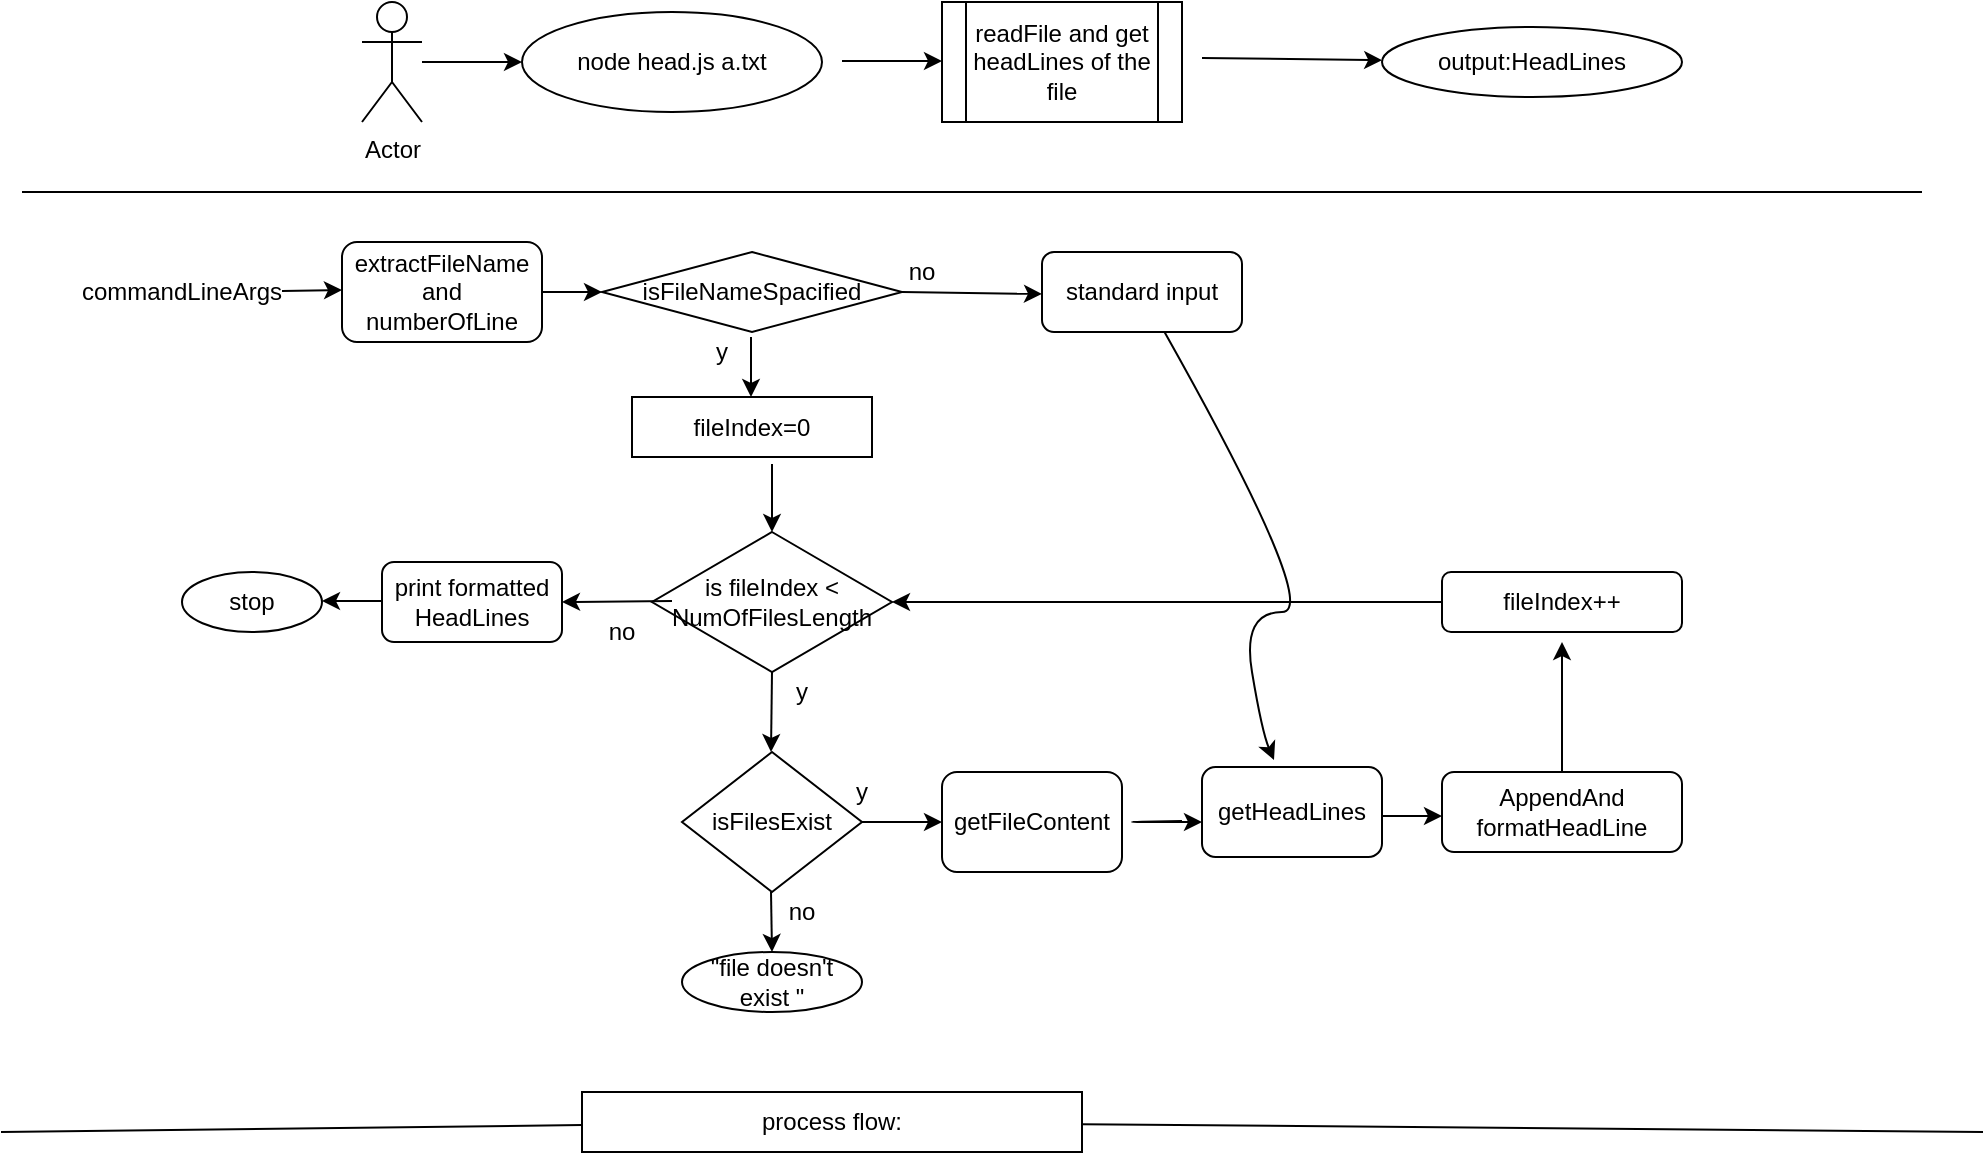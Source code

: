 <mxfile version="12.4.3" type="device" pages="1"><diagram id="Q0LDtlJ6Y4QrOsVpscEi" name="Page-1"><mxGraphModel dx="1710" dy="465" grid="1" gridSize="10" guides="1" tooltips="1" connect="1" arrows="1" fold="1" page="1" pageScale="1" pageWidth="827" pageHeight="1169" math="0" shadow="0"><root><mxCell id="0"/><mxCell id="1" parent="0"/><mxCell id="5aYO0_VWZxSA6ll35MJK-1" value="node head.js a.txt" style="ellipse;whiteSpace=wrap;html=1;" vertex="1" parent="1"><mxGeometry x="90" y="40" width="150" height="50" as="geometry"/></mxCell><mxCell id="5aYO0_VWZxSA6ll35MJK-4" style="edgeStyle=orthogonalEdgeStyle;rounded=0;orthogonalLoop=1;jettySize=auto;html=1;exitX=0.5;exitY=1;exitDx=0;exitDy=0;" edge="1" parent="1" source="5aYO0_VWZxSA6ll35MJK-1" target="5aYO0_VWZxSA6ll35MJK-1"><mxGeometry relative="1" as="geometry"/></mxCell><mxCell id="5aYO0_VWZxSA6ll35MJK-6" value="Actor" style="shape=umlActor;verticalLabelPosition=bottom;labelBackgroundColor=#ffffff;verticalAlign=top;html=1;outlineConnect=0;" vertex="1" parent="1"><mxGeometry x="10" y="35" width="30" height="60" as="geometry"/></mxCell><mxCell id="5aYO0_VWZxSA6ll35MJK-7" value="" style="endArrow=classic;html=1;" edge="1" parent="1"><mxGeometry width="50" height="50" relative="1" as="geometry"><mxPoint x="40" y="65" as="sourcePoint"/><mxPoint x="90" y="65" as="targetPoint"/></mxGeometry></mxCell><mxCell id="5aYO0_VWZxSA6ll35MJK-15" value="" style="endArrow=classic;html=1;" edge="1" parent="1"><mxGeometry width="50" height="50" relative="1" as="geometry"><mxPoint x="250" y="64.5" as="sourcePoint"/><mxPoint x="300" y="64.5" as="targetPoint"/></mxGeometry></mxCell><mxCell id="5aYO0_VWZxSA6ll35MJK-20" value="readFile and get headLines of the file" style="shape=process;whiteSpace=wrap;html=1;backgroundOutline=1;" vertex="1" parent="1"><mxGeometry x="300" y="35" width="120" height="60" as="geometry"/></mxCell><mxCell id="5aYO0_VWZxSA6ll35MJK-21" value="" style="endArrow=classic;html=1;" edge="1" parent="1" target="5aYO0_VWZxSA6ll35MJK-22"><mxGeometry width="50" height="50" relative="1" as="geometry"><mxPoint x="430" y="63" as="sourcePoint"/><mxPoint x="490" y="70" as="targetPoint"/></mxGeometry></mxCell><mxCell id="5aYO0_VWZxSA6ll35MJK-22" value="output:HeadLines" style="ellipse;whiteSpace=wrap;html=1;" vertex="1" parent="1"><mxGeometry x="520" y="47.5" width="150" height="35" as="geometry"/></mxCell><mxCell id="5aYO0_VWZxSA6ll35MJK-23" value="" style="endArrow=none;html=1;" edge="1" parent="1"><mxGeometry width="50" height="50" relative="1" as="geometry"><mxPoint x="-160" y="130" as="sourcePoint"/><mxPoint x="790" y="130" as="targetPoint"/></mxGeometry></mxCell><mxCell id="5aYO0_VWZxSA6ll35MJK-24" value="" style="endArrow=none;html=1;" edge="1" parent="1" source="5aYO0_VWZxSA6ll35MJK-35"><mxGeometry width="50" height="50" relative="1" as="geometry"><mxPoint x="-170.5" y="600" as="sourcePoint"/><mxPoint x="820.5" y="600" as="targetPoint"/></mxGeometry></mxCell><mxCell id="5aYO0_VWZxSA6ll35MJK-25" value="isFilesExist" style="rhombus;whiteSpace=wrap;html=1;" vertex="1" parent="1"><mxGeometry x="170" y="410" width="90" height="70" as="geometry"/></mxCell><mxCell id="5aYO0_VWZxSA6ll35MJK-33" value="&quot;file doesn't exist &quot;" style="ellipse;whiteSpace=wrap;html=1;" vertex="1" parent="1"><mxGeometry x="170" y="510" width="90" height="30" as="geometry"/></mxCell><mxCell id="5aYO0_VWZxSA6ll35MJK-37" value="getFileContent" style="rounded=1;whiteSpace=wrap;html=1;" vertex="1" parent="1"><mxGeometry x="300" y="420" width="90" height="50" as="geometry"/></mxCell><mxCell id="5aYO0_VWZxSA6ll35MJK-38" value="extractFileName and numberOfLine" style="rounded=1;whiteSpace=wrap;html=1;" vertex="1" parent="1"><mxGeometry y="155" width="100" height="50" as="geometry"/></mxCell><mxCell id="5aYO0_VWZxSA6ll35MJK-39" value="getHeadLines" style="rounded=1;whiteSpace=wrap;html=1;" vertex="1" parent="1"><mxGeometry x="430" y="417.5" width="90" height="45" as="geometry"/></mxCell><mxCell id="5aYO0_VWZxSA6ll35MJK-40" value="AppendAnd&lt;br&gt;formatHeadLine" style="rounded=1;whiteSpace=wrap;html=1;" vertex="1" parent="1"><mxGeometry x="550" y="420" width="120" height="40" as="geometry"/></mxCell><mxCell id="5aYO0_VWZxSA6ll35MJK-41" value="print formatted HeadLines" style="rounded=1;whiteSpace=wrap;html=1;" vertex="1" parent="1"><mxGeometry x="20" y="315" width="90" height="40" as="geometry"/></mxCell><mxCell id="5aYO0_VWZxSA6ll35MJK-43" value="" style="endArrow=classic;html=1;exitX=1;exitY=0.5;exitDx=0;exitDy=0;" edge="1" parent="1" source="5aYO0_VWZxSA6ll35MJK-38"><mxGeometry width="50" height="50" relative="1" as="geometry"><mxPoint x="120" y="270" as="sourcePoint"/><mxPoint x="130" y="180" as="targetPoint"/></mxGeometry></mxCell><mxCell id="5aYO0_VWZxSA6ll35MJK-44" value="" style="endArrow=classic;html=1;exitX=1;exitY=0.5;exitDx=0;exitDy=0;entryX=0;entryY=0.5;entryDx=0;entryDy=0;" edge="1" parent="1" source="5aYO0_VWZxSA6ll35MJK-25" target="5aYO0_VWZxSA6ll35MJK-37"><mxGeometry width="50" height="50" relative="1" as="geometry"><mxPoint x="230" y="310" as="sourcePoint"/><mxPoint x="280" y="260" as="targetPoint"/></mxGeometry></mxCell><mxCell id="5aYO0_VWZxSA6ll35MJK-45" value="" style="endArrow=classic;html=1;" edge="1" parent="1"><mxGeometry width="50" height="50" relative="1" as="geometry"><mxPoint x="214.5" y="480" as="sourcePoint"/><mxPoint x="215" y="510" as="targetPoint"/></mxGeometry></mxCell><mxCell id="5aYO0_VWZxSA6ll35MJK-46" value="y" style="text;html=1;strokeColor=none;fillColor=none;align=center;verticalAlign=middle;whiteSpace=wrap;rounded=0;" vertex="1" parent="1"><mxGeometry x="230" y="242.5" width="40" height="20" as="geometry"/></mxCell><mxCell id="5aYO0_VWZxSA6ll35MJK-49" value="no" style="text;html=1;strokeColor=none;fillColor=none;align=center;verticalAlign=middle;whiteSpace=wrap;rounded=0;" vertex="1" parent="1"><mxGeometry x="210" y="480" width="40" height="20" as="geometry"/></mxCell><mxCell id="5aYO0_VWZxSA6ll35MJK-50" value="" style="endArrow=classic;html=1;" edge="1" parent="1"><mxGeometry width="50" height="50" relative="1" as="geometry"><mxPoint x="420" y="444.5" as="sourcePoint"/><mxPoint x="430" y="445" as="targetPoint"/><Array as="points"><mxPoint x="390" y="445"/><mxPoint x="420" y="445"/></Array></mxGeometry></mxCell><mxCell id="5aYO0_VWZxSA6ll35MJK-52" value="" style="endArrow=classic;html=1;" edge="1" parent="1"><mxGeometry width="50" height="50" relative="1" as="geometry"><mxPoint x="520" y="442" as="sourcePoint"/><mxPoint x="550" y="442" as="targetPoint"/></mxGeometry></mxCell><mxCell id="5aYO0_VWZxSA6ll35MJK-59" value="isFileNameSpacified" style="rhombus;whiteSpace=wrap;html=1;" vertex="1" parent="1"><mxGeometry x="130" y="160" width="150" height="40" as="geometry"/></mxCell><mxCell id="5aYO0_VWZxSA6ll35MJK-61" value="y" style="text;html=1;strokeColor=none;fillColor=none;align=center;verticalAlign=middle;whiteSpace=wrap;rounded=0;" vertex="1" parent="1"><mxGeometry x="170" y="200" width="40" height="20" as="geometry"/></mxCell><mxCell id="5aYO0_VWZxSA6ll35MJK-63" value="no" style="text;html=1;strokeColor=none;fillColor=none;align=center;verticalAlign=middle;whiteSpace=wrap;rounded=0;" vertex="1" parent="1"><mxGeometry x="270" y="160" width="40" height="20" as="geometry"/></mxCell><mxCell id="5aYO0_VWZxSA6ll35MJK-69" value="" style="endArrow=classic;html=1;" edge="1" parent="1"><mxGeometry width="50" height="50" relative="1" as="geometry"><mxPoint x="-30" y="179.5" as="sourcePoint"/><mxPoint y="179" as="targetPoint"/></mxGeometry></mxCell><mxCell id="5aYO0_VWZxSA6ll35MJK-53" value="standard input" style="rounded=1;whiteSpace=wrap;html=1;" vertex="1" parent="1"><mxGeometry x="350" y="160" width="100" height="40" as="geometry"/></mxCell><mxCell id="5aYO0_VWZxSA6ll35MJK-71" value="" style="endArrow=classic;html=1;" edge="1" parent="1"><mxGeometry width="50" height="50" relative="1" as="geometry"><mxPoint x="280" y="180" as="sourcePoint"/><mxPoint x="350" y="181" as="targetPoint"/></mxGeometry></mxCell><mxCell id="5aYO0_VWZxSA6ll35MJK-72" value="" style="endArrow=classic;html=1;" edge="1" parent="1"><mxGeometry width="50" height="50" relative="1" as="geometry"><mxPoint x="204.5" y="202.5" as="sourcePoint"/><mxPoint x="204.5" y="232.5" as="targetPoint"/></mxGeometry></mxCell><mxCell id="5aYO0_VWZxSA6ll35MJK-75" value="" style="endArrow=classic;html=1;entryX=0.5;entryY=0;entryDx=0;entryDy=0;" edge="1" parent="1" target="5aYO0_VWZxSA6ll35MJK-89"><mxGeometry width="50" height="50" relative="1" as="geometry"><mxPoint x="215" y="266" as="sourcePoint"/><mxPoint x="205" y="290" as="targetPoint"/></mxGeometry></mxCell><mxCell id="5aYO0_VWZxSA6ll35MJK-78" value="commandLineArgs&lt;br&gt;" style="text;html=1;strokeColor=none;fillColor=none;align=center;verticalAlign=middle;whiteSpace=wrap;rounded=0;" vertex="1" parent="1"><mxGeometry x="-100" y="170" width="40" height="20" as="geometry"/></mxCell><mxCell id="5aYO0_VWZxSA6ll35MJK-85" value="fileIndex=0" style="rounded=0;whiteSpace=wrap;html=1;" vertex="1" parent="1"><mxGeometry x="145" y="232.5" width="120" height="30" as="geometry"/></mxCell><mxCell id="5aYO0_VWZxSA6ll35MJK-86" value="y" style="text;html=1;strokeColor=none;fillColor=none;align=center;verticalAlign=middle;whiteSpace=wrap;rounded=0;" vertex="1" parent="1"><mxGeometry x="240" y="420" width="40" height="20" as="geometry"/></mxCell><mxCell id="5aYO0_VWZxSA6ll35MJK-89" value="is fileIndex &amp;lt; NumOfFilesLength" style="rhombus;whiteSpace=wrap;html=1;" vertex="1" parent="1"><mxGeometry x="155" y="300" width="120" height="70" as="geometry"/></mxCell><mxCell id="5aYO0_VWZxSA6ll35MJK-35" value="process flow:" style="rounded=0;whiteSpace=wrap;html=1;" vertex="1" parent="1"><mxGeometry x="120" y="580" width="250" height="30" as="geometry"/></mxCell><mxCell id="5aYO0_VWZxSA6ll35MJK-91" value="" style="endArrow=none;html=1;" edge="1" parent="1" target="5aYO0_VWZxSA6ll35MJK-35"><mxGeometry width="50" height="50" relative="1" as="geometry"><mxPoint x="-170.5" y="600" as="sourcePoint"/><mxPoint x="820.5" y="600" as="targetPoint"/></mxGeometry></mxCell><mxCell id="5aYO0_VWZxSA6ll35MJK-92" value="" style="endArrow=classic;html=1;exitX=0.5;exitY=1;exitDx=0;exitDy=0;" edge="1" parent="1" source="5aYO0_VWZxSA6ll35MJK-89"><mxGeometry width="50" height="50" relative="1" as="geometry"><mxPoint x="215" y="380" as="sourcePoint"/><mxPoint x="214.5" y="410" as="targetPoint"/></mxGeometry></mxCell><mxCell id="5aYO0_VWZxSA6ll35MJK-93" value="y" style="text;html=1;strokeColor=none;fillColor=none;align=center;verticalAlign=middle;whiteSpace=wrap;rounded=0;" vertex="1" parent="1"><mxGeometry x="210" y="370" width="40" height="20" as="geometry"/></mxCell><mxCell id="5aYO0_VWZxSA6ll35MJK-96" value="no" style="text;html=1;strokeColor=none;fillColor=none;align=center;verticalAlign=middle;whiteSpace=wrap;rounded=0;" vertex="1" parent="1"><mxGeometry x="120" y="340" width="40" height="20" as="geometry"/></mxCell><mxCell id="5aYO0_VWZxSA6ll35MJK-97" value="" style="endArrow=classic;html=1;entryX=1;entryY=0.5;entryDx=0;entryDy=0;" edge="1" parent="1" target="5aYO0_VWZxSA6ll35MJK-41"><mxGeometry width="50" height="50" relative="1" as="geometry"><mxPoint x="165" y="334.5" as="sourcePoint"/><mxPoint x="115" y="335" as="targetPoint"/></mxGeometry></mxCell><mxCell id="5aYO0_VWZxSA6ll35MJK-98" value="stop" style="ellipse;whiteSpace=wrap;html=1;" vertex="1" parent="1"><mxGeometry x="-80" y="320" width="70" height="30" as="geometry"/></mxCell><mxCell id="5aYO0_VWZxSA6ll35MJK-102" value="fileIndex++" style="rounded=1;whiteSpace=wrap;html=1;" vertex="1" parent="1"><mxGeometry x="550" y="320" width="120" height="30" as="geometry"/></mxCell><mxCell id="5aYO0_VWZxSA6ll35MJK-103" value="" style="endArrow=classic;html=1;exitX=0.5;exitY=0;exitDx=0;exitDy=0;" edge="1" parent="1" source="5aYO0_VWZxSA6ll35MJK-40"><mxGeometry width="50" height="50" relative="1" as="geometry"><mxPoint x="630" y="405" as="sourcePoint"/><mxPoint x="610" y="355" as="targetPoint"/></mxGeometry></mxCell><mxCell id="5aYO0_VWZxSA6ll35MJK-104" value="" style="endArrow=classic;html=1;exitX=0;exitY=0.5;exitDx=0;exitDy=0;entryX=1;entryY=0.5;entryDx=0;entryDy=0;" edge="1" parent="1" source="5aYO0_VWZxSA6ll35MJK-102" target="5aYO0_VWZxSA6ll35MJK-89"><mxGeometry width="50" height="50" relative="1" as="geometry"><mxPoint x="540" y="330" as="sourcePoint"/><mxPoint x="300" y="335" as="targetPoint"/></mxGeometry></mxCell><mxCell id="5aYO0_VWZxSA6ll35MJK-105" value="" style="endArrow=classic;html=1;" edge="1" parent="1"><mxGeometry width="50" height="50" relative="1" as="geometry"><mxPoint x="20" y="334.5" as="sourcePoint"/><mxPoint x="-10" y="334.5" as="targetPoint"/></mxGeometry></mxCell><mxCell id="5aYO0_VWZxSA6ll35MJK-109" value="" style="curved=1;endArrow=classic;html=1;entryX=0.4;entryY=-0.078;entryDx=0;entryDy=0;entryPerimeter=0;" edge="1" parent="1" source="5aYO0_VWZxSA6ll35MJK-53" target="5aYO0_VWZxSA6ll35MJK-39"><mxGeometry width="50" height="50" relative="1" as="geometry"><mxPoint x="410" y="340" as="sourcePoint"/><mxPoint x="470" y="300" as="targetPoint"/><Array as="points"><mxPoint x="490" y="340"/><mxPoint x="450" y="340"/><mxPoint x="460" y="400"/></Array></mxGeometry></mxCell></root></mxGraphModel></diagram></mxfile>